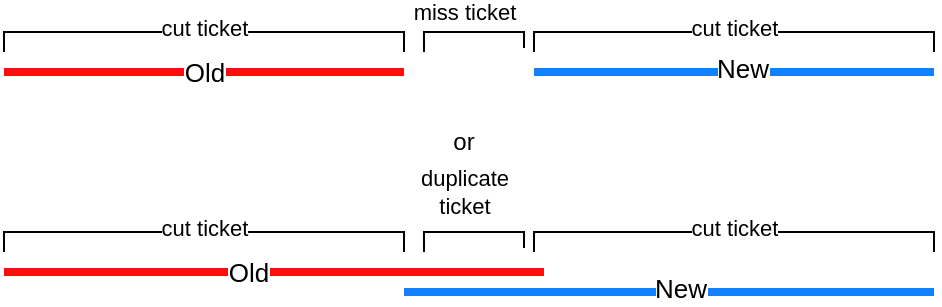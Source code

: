 <mxfile version="21.5.0" type="github" pages="2">
  <diagram name="Page-1" id="hofaUZbXEGBqCQ4awkeS">
    <mxGraphModel dx="733" dy="411" grid="1" gridSize="10" guides="1" tooltips="1" connect="1" arrows="1" fold="1" page="1" pageScale="1" pageWidth="850" pageHeight="1100" math="0" shadow="0">
      <root>
        <mxCell id="0" />
        <mxCell id="1" parent="0" />
        <mxCell id="-8pleYVMMaQqJdZmrx8l-1" value="" style="endArrow=none;html=1;rounded=0;strokeColor=#FF0D0D;strokeWidth=4;" edge="1" parent="1">
          <mxGeometry width="50" height="50" relative="1" as="geometry">
            <mxPoint x="160" y="280" as="sourcePoint" />
            <mxPoint x="360" y="280" as="targetPoint" />
          </mxGeometry>
        </mxCell>
        <mxCell id="-8pleYVMMaQqJdZmrx8l-4" value="&lt;font style=&quot;font-size: 13px;&quot;&gt;Old&lt;/font&gt;" style="edgeLabel;html=1;align=center;verticalAlign=middle;resizable=0;points=[];" vertex="1" connectable="0" parent="-8pleYVMMaQqJdZmrx8l-1">
          <mxGeometry x="-0.398" relative="1" as="geometry">
            <mxPoint x="40" as="offset" />
          </mxGeometry>
        </mxCell>
        <mxCell id="-8pleYVMMaQqJdZmrx8l-3" value="" style="endArrow=none;html=1;rounded=0;strokeColor=#1281FF;strokeWidth=4;" edge="1" parent="1">
          <mxGeometry width="50" height="50" relative="1" as="geometry">
            <mxPoint x="425" y="280" as="sourcePoint" />
            <mxPoint x="625" y="280" as="targetPoint" />
          </mxGeometry>
        </mxCell>
        <mxCell id="-8pleYVMMaQqJdZmrx8l-5" value="&lt;font style=&quot;font-size: 13px;&quot;&gt;New&lt;/font&gt;" style="edgeLabel;html=1;align=center;verticalAlign=middle;resizable=0;points=[];" vertex="1" connectable="0" parent="-8pleYVMMaQqJdZmrx8l-3">
          <mxGeometry x="0.038" y="2" relative="1" as="geometry">
            <mxPoint as="offset" />
          </mxGeometry>
        </mxCell>
        <mxCell id="-8pleYVMMaQqJdZmrx8l-6" value="" style="endArrow=none;html=1;rounded=0;" edge="1" parent="1">
          <mxGeometry width="50" height="50" relative="1" as="geometry">
            <mxPoint x="160" y="270" as="sourcePoint" />
            <mxPoint x="360" y="270" as="targetPoint" />
            <Array as="points">
              <mxPoint x="160" y="260" />
              <mxPoint x="360" y="260" />
            </Array>
          </mxGeometry>
        </mxCell>
        <mxCell id="-8pleYVMMaQqJdZmrx8l-8" value="cut ticket" style="edgeLabel;html=1;align=center;verticalAlign=middle;resizable=0;points=[];" vertex="1" connectable="0" parent="-8pleYVMMaQqJdZmrx8l-6">
          <mxGeometry x="0.125" y="2" relative="1" as="geometry">
            <mxPoint x="-14" as="offset" />
          </mxGeometry>
        </mxCell>
        <mxCell id="-8pleYVMMaQqJdZmrx8l-9" value="" style="endArrow=none;html=1;rounded=0;" edge="1" parent="1">
          <mxGeometry width="50" height="50" relative="1" as="geometry">
            <mxPoint x="425" y="270" as="sourcePoint" />
            <mxPoint x="625" y="270" as="targetPoint" />
            <Array as="points">
              <mxPoint x="425" y="260" />
              <mxPoint x="625" y="260" />
            </Array>
          </mxGeometry>
        </mxCell>
        <mxCell id="-8pleYVMMaQqJdZmrx8l-10" value="cut ticket" style="edgeLabel;html=1;align=center;verticalAlign=middle;resizable=0;points=[];" vertex="1" connectable="0" parent="-8pleYVMMaQqJdZmrx8l-9">
          <mxGeometry x="0.125" y="2" relative="1" as="geometry">
            <mxPoint x="-14" as="offset" />
          </mxGeometry>
        </mxCell>
        <mxCell id="-8pleYVMMaQqJdZmrx8l-11" value="" style="endArrow=none;html=1;rounded=0;" edge="1" parent="1">
          <mxGeometry width="50" height="50" relative="1" as="geometry">
            <mxPoint x="370" y="270" as="sourcePoint" />
            <mxPoint x="420" y="268" as="targetPoint" />
            <Array as="points">
              <mxPoint x="370" y="260" />
              <mxPoint x="420" y="260" />
            </Array>
          </mxGeometry>
        </mxCell>
        <mxCell id="-8pleYVMMaQqJdZmrx8l-12" value="miss ticket" style="edgeLabel;html=1;align=center;verticalAlign=middle;resizable=0;points=[];" vertex="1" connectable="0" parent="-8pleYVMMaQqJdZmrx8l-11">
          <mxGeometry x="0.125" y="2" relative="1" as="geometry">
            <mxPoint x="-9" y="-8" as="offset" />
          </mxGeometry>
        </mxCell>
        <mxCell id="-8pleYVMMaQqJdZmrx8l-13" value="" style="endArrow=none;html=1;rounded=0;strokeColor=#FF0D0D;strokeWidth=4;" edge="1" parent="1">
          <mxGeometry width="50" height="50" relative="1" as="geometry">
            <mxPoint x="160" y="380" as="sourcePoint" />
            <mxPoint x="430" y="380" as="targetPoint" />
          </mxGeometry>
        </mxCell>
        <mxCell id="-8pleYVMMaQqJdZmrx8l-14" value="&lt;font style=&quot;font-size: 13px;&quot;&gt;Old&lt;/font&gt;" style="edgeLabel;html=1;align=center;verticalAlign=middle;resizable=0;points=[];" vertex="1" connectable="0" parent="-8pleYVMMaQqJdZmrx8l-13">
          <mxGeometry x="-0.398" relative="1" as="geometry">
            <mxPoint x="40" as="offset" />
          </mxGeometry>
        </mxCell>
        <mxCell id="-8pleYVMMaQqJdZmrx8l-15" value="" style="endArrow=none;html=1;rounded=0;strokeColor=#1281FF;strokeWidth=4;" edge="1" parent="1">
          <mxGeometry width="50" height="50" relative="1" as="geometry">
            <mxPoint x="360" y="390" as="sourcePoint" />
            <mxPoint x="625" y="390" as="targetPoint" />
          </mxGeometry>
        </mxCell>
        <mxCell id="-8pleYVMMaQqJdZmrx8l-16" value="&lt;font style=&quot;font-size: 13px;&quot;&gt;New&lt;/font&gt;" style="edgeLabel;html=1;align=center;verticalAlign=middle;resizable=0;points=[];" vertex="1" connectable="0" parent="-8pleYVMMaQqJdZmrx8l-15">
          <mxGeometry x="0.038" y="2" relative="1" as="geometry">
            <mxPoint as="offset" />
          </mxGeometry>
        </mxCell>
        <mxCell id="-8pleYVMMaQqJdZmrx8l-17" value="" style="endArrow=none;html=1;rounded=0;" edge="1" parent="1">
          <mxGeometry width="50" height="50" relative="1" as="geometry">
            <mxPoint x="160" y="370" as="sourcePoint" />
            <mxPoint x="360" y="370" as="targetPoint" />
            <Array as="points">
              <mxPoint x="160" y="360" />
              <mxPoint x="360" y="360" />
            </Array>
          </mxGeometry>
        </mxCell>
        <mxCell id="-8pleYVMMaQqJdZmrx8l-18" value="cut ticket" style="edgeLabel;html=1;align=center;verticalAlign=middle;resizable=0;points=[];" vertex="1" connectable="0" parent="-8pleYVMMaQqJdZmrx8l-17">
          <mxGeometry x="0.125" y="2" relative="1" as="geometry">
            <mxPoint x="-14" as="offset" />
          </mxGeometry>
        </mxCell>
        <mxCell id="-8pleYVMMaQqJdZmrx8l-19" value="" style="endArrow=none;html=1;rounded=0;" edge="1" parent="1">
          <mxGeometry width="50" height="50" relative="1" as="geometry">
            <mxPoint x="425" y="370" as="sourcePoint" />
            <mxPoint x="625" y="370" as="targetPoint" />
            <Array as="points">
              <mxPoint x="425" y="360" />
              <mxPoint x="625" y="360" />
            </Array>
          </mxGeometry>
        </mxCell>
        <mxCell id="-8pleYVMMaQqJdZmrx8l-20" value="cut ticket" style="edgeLabel;html=1;align=center;verticalAlign=middle;resizable=0;points=[];" vertex="1" connectable="0" parent="-8pleYVMMaQqJdZmrx8l-19">
          <mxGeometry x="0.125" y="2" relative="1" as="geometry">
            <mxPoint x="-14" as="offset" />
          </mxGeometry>
        </mxCell>
        <mxCell id="-8pleYVMMaQqJdZmrx8l-21" value="" style="endArrow=none;html=1;rounded=0;" edge="1" parent="1">
          <mxGeometry width="50" height="50" relative="1" as="geometry">
            <mxPoint x="370" y="370" as="sourcePoint" />
            <mxPoint x="420" y="368" as="targetPoint" />
            <Array as="points">
              <mxPoint x="370" y="360" />
              <mxPoint x="420" y="360" />
            </Array>
          </mxGeometry>
        </mxCell>
        <mxCell id="-8pleYVMMaQqJdZmrx8l-22" value="duplicate&lt;br&gt;ticket" style="edgeLabel;html=1;align=center;verticalAlign=middle;resizable=0;points=[];" vertex="1" connectable="0" parent="-8pleYVMMaQqJdZmrx8l-21">
          <mxGeometry x="0.125" y="2" relative="1" as="geometry">
            <mxPoint x="-9" y="-18" as="offset" />
          </mxGeometry>
        </mxCell>
        <mxCell id="-8pleYVMMaQqJdZmrx8l-23" value="or" style="text;html=1;strokeColor=none;fillColor=none;align=center;verticalAlign=middle;whiteSpace=wrap;rounded=0;" vertex="1" parent="1">
          <mxGeometry x="360" y="300" width="60" height="30" as="geometry" />
        </mxCell>
      </root>
    </mxGraphModel>
  </diagram>
  <diagram id="PeP5JRbFBhvveOLK3ozz" name="Page-2">
    <mxGraphModel dx="366" dy="205" grid="1" gridSize="10" guides="1" tooltips="1" connect="1" arrows="1" fold="1" page="1" pageScale="1" pageWidth="850" pageHeight="1100" math="0" shadow="0">
      <root>
        <mxCell id="0" />
        <mxCell id="1" parent="0" />
        <mxCell id="W0rGg7ndBJ0bvLvXhyuK-1" value="" style="endArrow=none;html=1;rounded=0;strokeColor=#FF0D0D;strokeWidth=4;" edge="1" parent="1">
          <mxGeometry width="50" height="50" relative="1" as="geometry">
            <mxPoint x="180" y="260" as="sourcePoint" />
            <mxPoint x="380" y="260" as="targetPoint" />
          </mxGeometry>
        </mxCell>
        <mxCell id="W0rGg7ndBJ0bvLvXhyuK-2" value="&lt;font style=&quot;font-size: 13px;&quot;&gt;Old&lt;/font&gt;" style="edgeLabel;html=1;align=center;verticalAlign=middle;resizable=0;points=[];" vertex="1" connectable="0" parent="W0rGg7ndBJ0bvLvXhyuK-1">
          <mxGeometry x="-0.398" relative="1" as="geometry">
            <mxPoint x="40" as="offset" />
          </mxGeometry>
        </mxCell>
        <mxCell id="W0rGg7ndBJ0bvLvXhyuK-3" value="" style="endArrow=none;html=1;rounded=0;strokeColor=#1281FF;strokeWidth=4;" edge="1" parent="1">
          <mxGeometry width="50" height="50" relative="1" as="geometry">
            <mxPoint x="180" y="300" as="sourcePoint" />
            <mxPoint x="380" y="300" as="targetPoint" />
          </mxGeometry>
        </mxCell>
        <mxCell id="W0rGg7ndBJ0bvLvXhyuK-4" value="&lt;font style=&quot;font-size: 13px;&quot;&gt;New&lt;/font&gt;" style="edgeLabel;html=1;align=center;verticalAlign=middle;resizable=0;points=[];" vertex="1" connectable="0" parent="W0rGg7ndBJ0bvLvXhyuK-3">
          <mxGeometry x="0.038" y="2" relative="1" as="geometry">
            <mxPoint as="offset" />
          </mxGeometry>
        </mxCell>
        <mxCell id="W0rGg7ndBJ0bvLvXhyuK-5" value="" style="endArrow=none;html=1;rounded=0;" edge="1" parent="1">
          <mxGeometry width="50" height="50" relative="1" as="geometry">
            <mxPoint x="180" y="250" as="sourcePoint" />
            <mxPoint x="380" y="250" as="targetPoint" />
            <Array as="points">
              <mxPoint x="180" y="240" />
              <mxPoint x="380" y="240" />
            </Array>
          </mxGeometry>
        </mxCell>
        <mxCell id="W0rGg7ndBJ0bvLvXhyuK-6" value="cut ticket" style="edgeLabel;html=1;align=center;verticalAlign=middle;resizable=0;points=[];" vertex="1" connectable="0" parent="W0rGg7ndBJ0bvLvXhyuK-5">
          <mxGeometry x="0.125" y="2" relative="1" as="geometry">
            <mxPoint x="-14" as="offset" />
          </mxGeometry>
        </mxCell>
        <mxCell id="W0rGg7ndBJ0bvLvXhyuK-7" value="" style="endArrow=none;html=1;rounded=0;" edge="1" parent="1">
          <mxGeometry width="50" height="50" relative="1" as="geometry">
            <mxPoint x="180" y="310" as="sourcePoint" />
            <mxPoint x="380" y="310" as="targetPoint" />
            <Array as="points">
              <mxPoint x="180" y="320" />
              <mxPoint x="380" y="320" />
            </Array>
          </mxGeometry>
        </mxCell>
        <mxCell id="W0rGg7ndBJ0bvLvXhyuK-8" value="no ticket" style="edgeLabel;html=1;align=center;verticalAlign=middle;resizable=0;points=[];" vertex="1" connectable="0" parent="W0rGg7ndBJ0bvLvXhyuK-7">
          <mxGeometry x="0.125" y="2" relative="1" as="geometry">
            <mxPoint x="-14" as="offset" />
          </mxGeometry>
        </mxCell>
        <mxCell id="W0rGg7ndBJ0bvLvXhyuK-11" value="" style="endArrow=none;html=1;rounded=0;strokeColor=#1281FF;strokeWidth=4;" edge="1" parent="1">
          <mxGeometry width="50" height="50" relative="1" as="geometry">
            <mxPoint x="430" y="300" as="sourcePoint" />
            <mxPoint x="600" y="300" as="targetPoint" />
          </mxGeometry>
        </mxCell>
        <mxCell id="W0rGg7ndBJ0bvLvXhyuK-12" value="&lt;font style=&quot;font-size: 13px;&quot;&gt;New&lt;/font&gt;" style="edgeLabel;html=1;align=center;verticalAlign=middle;resizable=0;points=[];" vertex="1" connectable="0" parent="W0rGg7ndBJ0bvLvXhyuK-11">
          <mxGeometry x="0.038" y="2" relative="1" as="geometry">
            <mxPoint as="offset" />
          </mxGeometry>
        </mxCell>
        <mxCell id="W0rGg7ndBJ0bvLvXhyuK-13" value="" style="endArrow=none;html=1;rounded=0;" edge="1" parent="1">
          <mxGeometry width="50" height="50" relative="1" as="geometry">
            <mxPoint x="430" y="310" as="sourcePoint" />
            <mxPoint x="600" y="310" as="targetPoint" />
            <Array as="points">
              <mxPoint x="430" y="320" />
              <mxPoint x="600" y="320" />
            </Array>
          </mxGeometry>
        </mxCell>
        <mxCell id="W0rGg7ndBJ0bvLvXhyuK-14" value="cut ticket" style="edgeLabel;html=1;align=center;verticalAlign=middle;resizable=0;points=[];" vertex="1" connectable="0" parent="W0rGg7ndBJ0bvLvXhyuK-13">
          <mxGeometry x="0.125" y="2" relative="1" as="geometry">
            <mxPoint x="-14" as="offset" />
          </mxGeometry>
        </mxCell>
        <mxCell id="W0rGg7ndBJ0bvLvXhyuK-15" value="" style="endArrow=none;html=1;rounded=0;" edge="1" parent="1">
          <mxGeometry width="50" height="50" relative="1" as="geometry">
            <mxPoint x="380" y="290" as="sourcePoint" />
            <mxPoint x="430" y="290" as="targetPoint" />
            <Array as="points">
              <mxPoint x="380" y="280" />
              <mxPoint x="430" y="280" />
            </Array>
          </mxGeometry>
        </mxCell>
        <mxCell id="W0rGg7ndBJ0bvLvXhyuK-16" value="miss ticket" style="edgeLabel;html=1;align=center;verticalAlign=middle;resizable=0;points=[];" vertex="1" connectable="0" parent="W0rGg7ndBJ0bvLvXhyuK-15">
          <mxGeometry x="0.125" y="2" relative="1" as="geometry">
            <mxPoint x="1" y="-8" as="offset" />
          </mxGeometry>
        </mxCell>
        <mxCell id="gEF40GckJZwUDPcN1LZQ-2" value="" style="endArrow=none;html=1;rounded=0;strokeColor=#FF0D0D;strokeWidth=4;" edge="1" parent="1">
          <mxGeometry width="50" height="50" relative="1" as="geometry">
            <mxPoint x="180" y="392" as="sourcePoint" />
            <mxPoint x="460" y="392" as="targetPoint" />
          </mxGeometry>
        </mxCell>
        <mxCell id="gEF40GckJZwUDPcN1LZQ-3" value="&lt;font style=&quot;font-size: 13px;&quot;&gt;Old&lt;/font&gt;" style="edgeLabel;html=1;align=center;verticalAlign=middle;resizable=0;points=[];" vertex="1" connectable="0" parent="gEF40GckJZwUDPcN1LZQ-2">
          <mxGeometry x="-0.398" relative="1" as="geometry">
            <mxPoint x="40" as="offset" />
          </mxGeometry>
        </mxCell>
        <mxCell id="gEF40GckJZwUDPcN1LZQ-4" value="" style="endArrow=none;html=1;rounded=0;strokeColor=#1281FF;strokeWidth=4;" edge="1" parent="1">
          <mxGeometry width="50" height="50" relative="1" as="geometry">
            <mxPoint x="180" y="432" as="sourcePoint" />
            <mxPoint x="380" y="432" as="targetPoint" />
          </mxGeometry>
        </mxCell>
        <mxCell id="gEF40GckJZwUDPcN1LZQ-5" value="&lt;font style=&quot;font-size: 13px;&quot;&gt;New&lt;/font&gt;" style="edgeLabel;html=1;align=center;verticalAlign=middle;resizable=0;points=[];" vertex="1" connectable="0" parent="gEF40GckJZwUDPcN1LZQ-4">
          <mxGeometry x="0.038" y="2" relative="1" as="geometry">
            <mxPoint as="offset" />
          </mxGeometry>
        </mxCell>
        <mxCell id="gEF40GckJZwUDPcN1LZQ-6" value="" style="endArrow=none;html=1;rounded=0;" edge="1" parent="1">
          <mxGeometry width="50" height="50" relative="1" as="geometry">
            <mxPoint x="180" y="382" as="sourcePoint" />
            <mxPoint x="460" y="382" as="targetPoint" />
            <Array as="points">
              <mxPoint x="180" y="372" />
              <mxPoint x="460" y="372" />
            </Array>
          </mxGeometry>
        </mxCell>
        <mxCell id="gEF40GckJZwUDPcN1LZQ-7" value="cut ticket" style="edgeLabel;html=1;align=center;verticalAlign=middle;resizable=0;points=[];" vertex="1" connectable="0" parent="gEF40GckJZwUDPcN1LZQ-6">
          <mxGeometry x="0.125" y="2" relative="1" as="geometry">
            <mxPoint x="-14" as="offset" />
          </mxGeometry>
        </mxCell>
        <mxCell id="gEF40GckJZwUDPcN1LZQ-8" value="" style="endArrow=none;html=1;rounded=0;" edge="1" parent="1">
          <mxGeometry width="50" height="50" relative="1" as="geometry">
            <mxPoint x="180" y="442" as="sourcePoint" />
            <mxPoint x="380" y="442" as="targetPoint" />
            <Array as="points">
              <mxPoint x="180" y="452" />
              <mxPoint x="380" y="452" />
            </Array>
          </mxGeometry>
        </mxCell>
        <mxCell id="gEF40GckJZwUDPcN1LZQ-9" value="no ticket" style="edgeLabel;html=1;align=center;verticalAlign=middle;resizable=0;points=[];" vertex="1" connectable="0" parent="gEF40GckJZwUDPcN1LZQ-8">
          <mxGeometry x="0.125" y="2" relative="1" as="geometry">
            <mxPoint x="-14" as="offset" />
          </mxGeometry>
        </mxCell>
        <mxCell id="gEF40GckJZwUDPcN1LZQ-10" value="" style="endArrow=none;html=1;rounded=0;strokeColor=#1281FF;strokeWidth=4;" edge="1" parent="1">
          <mxGeometry width="50" height="50" relative="1" as="geometry">
            <mxPoint x="410" y="432" as="sourcePoint" />
            <mxPoint x="600" y="432" as="targetPoint" />
          </mxGeometry>
        </mxCell>
        <mxCell id="gEF40GckJZwUDPcN1LZQ-11" value="&lt;font style=&quot;font-size: 13px;&quot;&gt;New&lt;/font&gt;" style="edgeLabel;html=1;align=center;verticalAlign=middle;resizable=0;points=[];" vertex="1" connectable="0" parent="gEF40GckJZwUDPcN1LZQ-10">
          <mxGeometry x="0.038" y="2" relative="1" as="geometry">
            <mxPoint as="offset" />
          </mxGeometry>
        </mxCell>
        <mxCell id="gEF40GckJZwUDPcN1LZQ-12" value="" style="endArrow=none;html=1;rounded=0;" edge="1" parent="1">
          <mxGeometry width="50" height="50" relative="1" as="geometry">
            <mxPoint x="410" y="442" as="sourcePoint" />
            <mxPoint x="600" y="442" as="targetPoint" />
            <Array as="points">
              <mxPoint x="410" y="452" />
              <mxPoint x="600" y="452" />
            </Array>
          </mxGeometry>
        </mxCell>
        <mxCell id="gEF40GckJZwUDPcN1LZQ-13" value="cut ticket" style="edgeLabel;html=1;align=center;verticalAlign=middle;resizable=0;points=[];" vertex="1" connectable="0" parent="gEF40GckJZwUDPcN1LZQ-12">
          <mxGeometry x="0.125" y="2" relative="1" as="geometry">
            <mxPoint x="-14" as="offset" />
          </mxGeometry>
        </mxCell>
        <mxCell id="gEF40GckJZwUDPcN1LZQ-14" value="" style="endArrow=none;html=1;rounded=0;" edge="1" parent="1">
          <mxGeometry width="50" height="50" relative="1" as="geometry">
            <mxPoint x="410" y="420" as="sourcePoint" />
            <mxPoint x="460" y="422" as="targetPoint" />
            <Array as="points">
              <mxPoint x="410" y="412" />
              <mxPoint x="430" y="412" />
              <mxPoint x="460" y="412" />
            </Array>
          </mxGeometry>
        </mxCell>
        <mxCell id="gEF40GckJZwUDPcN1LZQ-15" value="duplicate ticket" style="edgeLabel;html=1;align=center;verticalAlign=middle;resizable=0;points=[];" vertex="1" connectable="0" parent="gEF40GckJZwUDPcN1LZQ-14">
          <mxGeometry x="0.125" y="2" relative="1" as="geometry">
            <mxPoint x="1" y="-8" as="offset" />
          </mxGeometry>
        </mxCell>
        <mxCell id="gEF40GckJZwUDPcN1LZQ-16" value="Or" style="text;html=1;strokeColor=none;fillColor=none;align=center;verticalAlign=middle;whiteSpace=wrap;rounded=0;" vertex="1" parent="1">
          <mxGeometry x="380" y="330" width="60" height="30" as="geometry" />
        </mxCell>
      </root>
    </mxGraphModel>
  </diagram>
</mxfile>
